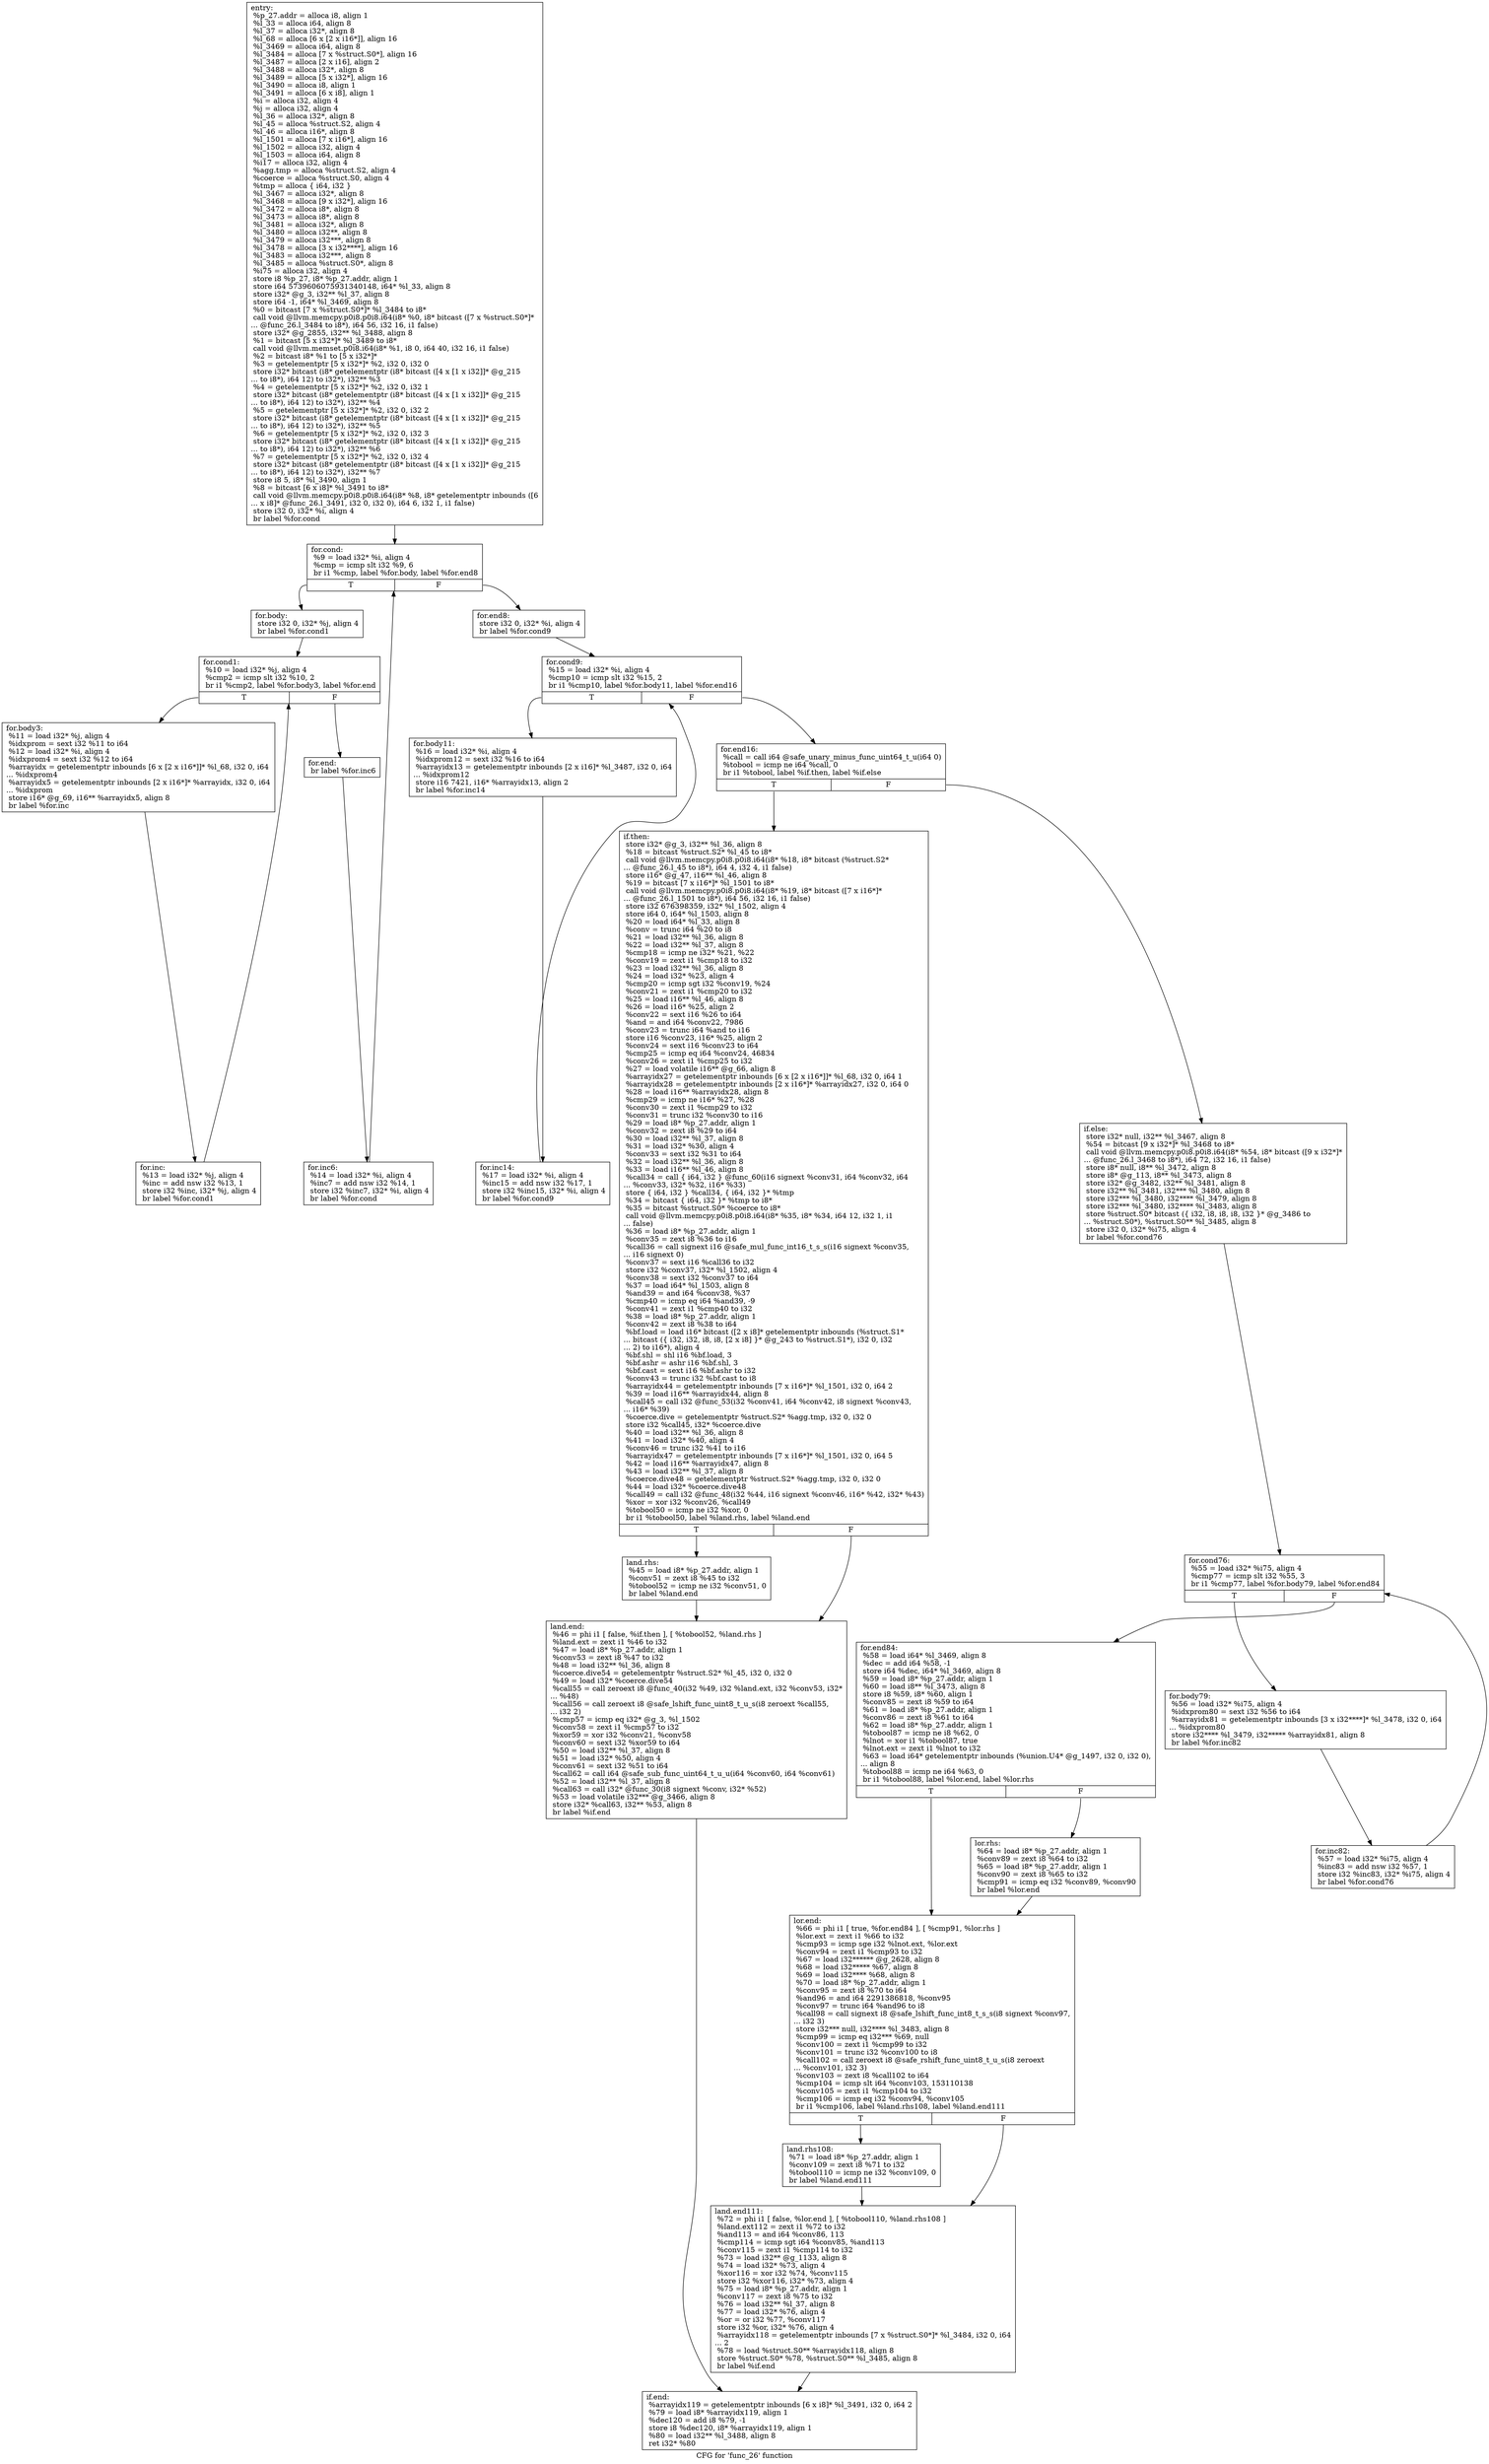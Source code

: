 digraph "CFG for 'func_26' function" {
	label="CFG for 'func_26' function";

	Node0xa7dd3f0 [shape=record,label="{entry:\l  %p_27.addr = alloca i8, align 1\l  %l_33 = alloca i64, align 8\l  %l_37 = alloca i32*, align 8\l  %l_68 = alloca [6 x [2 x i16*]], align 16\l  %l_3469 = alloca i64, align 8\l  %l_3484 = alloca [7 x %struct.S0*], align 16\l  %l_3487 = alloca [2 x i16], align 2\l  %l_3488 = alloca i32*, align 8\l  %l_3489 = alloca [5 x i32*], align 16\l  %l_3490 = alloca i8, align 1\l  %l_3491 = alloca [6 x i8], align 1\l  %i = alloca i32, align 4\l  %j = alloca i32, align 4\l  %l_36 = alloca i32*, align 8\l  %l_45 = alloca %struct.S2, align 4\l  %l_46 = alloca i16*, align 8\l  %l_1501 = alloca [7 x i16*], align 16\l  %l_1502 = alloca i32, align 4\l  %l_1503 = alloca i64, align 8\l  %i17 = alloca i32, align 4\l  %agg.tmp = alloca %struct.S2, align 4\l  %coerce = alloca %struct.S0, align 4\l  %tmp = alloca \{ i64, i32 \}\l  %l_3467 = alloca i32*, align 8\l  %l_3468 = alloca [9 x i32*], align 16\l  %l_3472 = alloca i8*, align 8\l  %l_3473 = alloca i8*, align 8\l  %l_3481 = alloca i32*, align 8\l  %l_3480 = alloca i32**, align 8\l  %l_3479 = alloca i32***, align 8\l  %l_3478 = alloca [3 x i32****], align 16\l  %l_3483 = alloca i32***, align 8\l  %l_3485 = alloca %struct.S0*, align 8\l  %i75 = alloca i32, align 4\l  store i8 %p_27, i8* %p_27.addr, align 1\l  store i64 5739606075931340148, i64* %l_33, align 8\l  store i32* @g_3, i32** %l_37, align 8\l  store i64 -1, i64* %l_3469, align 8\l  %0 = bitcast [7 x %struct.S0*]* %l_3484 to i8*\l  call void @llvm.memcpy.p0i8.p0i8.i64(i8* %0, i8* bitcast ([7 x %struct.S0*]*\l... @func_26.l_3484 to i8*), i64 56, i32 16, i1 false)\l  store i32* @g_2855, i32** %l_3488, align 8\l  %1 = bitcast [5 x i32*]* %l_3489 to i8*\l  call void @llvm.memset.p0i8.i64(i8* %1, i8 0, i64 40, i32 16, i1 false)\l  %2 = bitcast i8* %1 to [5 x i32*]*\l  %3 = getelementptr [5 x i32*]* %2, i32 0, i32 0\l  store i32* bitcast (i8* getelementptr (i8* bitcast ([4 x [1 x i32]]* @g_215\l... to i8*), i64 12) to i32*), i32** %3\l  %4 = getelementptr [5 x i32*]* %2, i32 0, i32 1\l  store i32* bitcast (i8* getelementptr (i8* bitcast ([4 x [1 x i32]]* @g_215\l... to i8*), i64 12) to i32*), i32** %4\l  %5 = getelementptr [5 x i32*]* %2, i32 0, i32 2\l  store i32* bitcast (i8* getelementptr (i8* bitcast ([4 x [1 x i32]]* @g_215\l... to i8*), i64 12) to i32*), i32** %5\l  %6 = getelementptr [5 x i32*]* %2, i32 0, i32 3\l  store i32* bitcast (i8* getelementptr (i8* bitcast ([4 x [1 x i32]]* @g_215\l... to i8*), i64 12) to i32*), i32** %6\l  %7 = getelementptr [5 x i32*]* %2, i32 0, i32 4\l  store i32* bitcast (i8* getelementptr (i8* bitcast ([4 x [1 x i32]]* @g_215\l... to i8*), i64 12) to i32*), i32** %7\l  store i8 5, i8* %l_3490, align 1\l  %8 = bitcast [6 x i8]* %l_3491 to i8*\l  call void @llvm.memcpy.p0i8.p0i8.i64(i8* %8, i8* getelementptr inbounds ([6\l... x i8]* @func_26.l_3491, i32 0, i32 0), i64 6, i32 1, i1 false)\l  store i32 0, i32* %i, align 4\l  br label %for.cond\l}"];
	Node0xa7dd3f0 -> Node0xa7dd420;
	Node0xa7dd420 [shape=record,label="{for.cond:                                         \l  %9 = load i32* %i, align 4\l  %cmp = icmp slt i32 %9, 6\l  br i1 %cmp, label %for.body, label %for.end8\l|{<s0>T|<s1>F}}"];
	Node0xa7dd420:s0 -> Node0xa7dd450;
	Node0xa7dd420:s1 -> Node0xa7fe588;
	Node0xa7dd450 [shape=record,label="{for.body:                                         \l  store i32 0, i32* %j, align 4\l  br label %for.cond1\l}"];
	Node0xa7dd450 -> Node0xa7fe498;
	Node0xa7fe498 [shape=record,label="{for.cond1:                                        \l  %10 = load i32* %j, align 4\l  %cmp2 = icmp slt i32 %10, 2\l  br i1 %cmp2, label %for.body3, label %for.end\l|{<s0>T|<s1>F}}"];
	Node0xa7fe498:s0 -> Node0xa7fe4c8;
	Node0xa7fe498:s1 -> Node0xa7fe528;
	Node0xa7fe4c8 [shape=record,label="{for.body3:                                        \l  %11 = load i32* %j, align 4\l  %idxprom = sext i32 %11 to i64\l  %12 = load i32* %i, align 4\l  %idxprom4 = sext i32 %12 to i64\l  %arrayidx = getelementptr inbounds [6 x [2 x i16*]]* %l_68, i32 0, i64\l... %idxprom4\l  %arrayidx5 = getelementptr inbounds [2 x i16*]* %arrayidx, i32 0, i64\l... %idxprom\l  store i16* @g_69, i16** %arrayidx5, align 8\l  br label %for.inc\l}"];
	Node0xa7fe4c8 -> Node0xa7fe4f8;
	Node0xa7fe4f8 [shape=record,label="{for.inc:                                          \l  %13 = load i32* %j, align 4\l  %inc = add nsw i32 %13, 1\l  store i32 %inc, i32* %j, align 4\l  br label %for.cond1\l}"];
	Node0xa7fe4f8 -> Node0xa7fe498;
	Node0xa7fe528 [shape=record,label="{for.end:                                          \l  br label %for.inc6\l}"];
	Node0xa7fe528 -> Node0xa7fe558;
	Node0xa7fe558 [shape=record,label="{for.inc6:                                         \l  %14 = load i32* %i, align 4\l  %inc7 = add nsw i32 %14, 1\l  store i32 %inc7, i32* %i, align 4\l  br label %for.cond\l}"];
	Node0xa7fe558 -> Node0xa7dd420;
	Node0xa7fe588 [shape=record,label="{for.end8:                                         \l  store i32 0, i32* %i, align 4\l  br label %for.cond9\l}"];
	Node0xa7fe588 -> Node0xa7fe5b8;
	Node0xa7fe5b8 [shape=record,label="{for.cond9:                                        \l  %15 = load i32* %i, align 4\l  %cmp10 = icmp slt i32 %15, 2\l  br i1 %cmp10, label %for.body11, label %for.end16\l|{<s0>T|<s1>F}}"];
	Node0xa7fe5b8:s0 -> Node0xa7fe5e8;
	Node0xa7fe5b8:s1 -> Node0xa7fe648;
	Node0xa7fe5e8 [shape=record,label="{for.body11:                                       \l  %16 = load i32* %i, align 4\l  %idxprom12 = sext i32 %16 to i64\l  %arrayidx13 = getelementptr inbounds [2 x i16]* %l_3487, i32 0, i64\l... %idxprom12\l  store i16 7421, i16* %arrayidx13, align 2\l  br label %for.inc14\l}"];
	Node0xa7fe5e8 -> Node0xa7fe618;
	Node0xa7fe618 [shape=record,label="{for.inc14:                                        \l  %17 = load i32* %i, align 4\l  %inc15 = add nsw i32 %17, 1\l  store i32 %inc15, i32* %i, align 4\l  br label %for.cond9\l}"];
	Node0xa7fe618 -> Node0xa7fe5b8;
	Node0xa7fe648 [shape=record,label="{for.end16:                                        \l  %call = call i64 @safe_unary_minus_func_uint64_t_u(i64 0)\l  %tobool = icmp ne i64 %call, 0\l  br i1 %tobool, label %if.then, label %if.else\l|{<s0>T|<s1>F}}"];
	Node0xa7fe648:s0 -> Node0xa7fe678;
	Node0xa7fe648:s1 -> Node0xa7fe708;
	Node0xa7fe678 [shape=record,label="{if.then:                                          \l  store i32* @g_3, i32** %l_36, align 8\l  %18 = bitcast %struct.S2* %l_45 to i8*\l  call void @llvm.memcpy.p0i8.p0i8.i64(i8* %18, i8* bitcast (%struct.S2*\l... @func_26.l_45 to i8*), i64 4, i32 4, i1 false)\l  store i16* @g_47, i16** %l_46, align 8\l  %19 = bitcast [7 x i16*]* %l_1501 to i8*\l  call void @llvm.memcpy.p0i8.p0i8.i64(i8* %19, i8* bitcast ([7 x i16*]*\l... @func_26.l_1501 to i8*), i64 56, i32 16, i1 false)\l  store i32 676398359, i32* %l_1502, align 4\l  store i64 0, i64* %l_1503, align 8\l  %20 = load i64* %l_33, align 8\l  %conv = trunc i64 %20 to i8\l  %21 = load i32** %l_36, align 8\l  %22 = load i32** %l_37, align 8\l  %cmp18 = icmp ne i32* %21, %22\l  %conv19 = zext i1 %cmp18 to i32\l  %23 = load i32** %l_36, align 8\l  %24 = load i32* %23, align 4\l  %cmp20 = icmp sgt i32 %conv19, %24\l  %conv21 = zext i1 %cmp20 to i32\l  %25 = load i16** %l_46, align 8\l  %26 = load i16* %25, align 2\l  %conv22 = sext i16 %26 to i64\l  %and = and i64 %conv22, 7986\l  %conv23 = trunc i64 %and to i16\l  store i16 %conv23, i16* %25, align 2\l  %conv24 = sext i16 %conv23 to i64\l  %cmp25 = icmp eq i64 %conv24, 46834\l  %conv26 = zext i1 %cmp25 to i32\l  %27 = load volatile i16** @g_66, align 8\l  %arrayidx27 = getelementptr inbounds [6 x [2 x i16*]]* %l_68, i32 0, i64 1\l  %arrayidx28 = getelementptr inbounds [2 x i16*]* %arrayidx27, i32 0, i64 0\l  %28 = load i16** %arrayidx28, align 8\l  %cmp29 = icmp ne i16* %27, %28\l  %conv30 = zext i1 %cmp29 to i32\l  %conv31 = trunc i32 %conv30 to i16\l  %29 = load i8* %p_27.addr, align 1\l  %conv32 = zext i8 %29 to i64\l  %30 = load i32** %l_37, align 8\l  %31 = load i32* %30, align 4\l  %conv33 = sext i32 %31 to i64\l  %32 = load i32** %l_36, align 8\l  %33 = load i16** %l_46, align 8\l  %call34 = call \{ i64, i32 \} @func_60(i16 signext %conv31, i64 %conv32, i64\l... %conv33, i32* %32, i16* %33)\l  store \{ i64, i32 \} %call34, \{ i64, i32 \}* %tmp\l  %34 = bitcast \{ i64, i32 \}* %tmp to i8*\l  %35 = bitcast %struct.S0* %coerce to i8*\l  call void @llvm.memcpy.p0i8.p0i8.i64(i8* %35, i8* %34, i64 12, i32 1, i1\l... false)\l  %36 = load i8* %p_27.addr, align 1\l  %conv35 = zext i8 %36 to i16\l  %call36 = call signext i16 @safe_mul_func_int16_t_s_s(i16 signext %conv35,\l... i16 signext 0)\l  %conv37 = sext i16 %call36 to i32\l  store i32 %conv37, i32* %l_1502, align 4\l  %conv38 = sext i32 %conv37 to i64\l  %37 = load i64* %l_1503, align 8\l  %and39 = and i64 %conv38, %37\l  %cmp40 = icmp eq i64 %and39, -9\l  %conv41 = zext i1 %cmp40 to i32\l  %38 = load i8* %p_27.addr, align 1\l  %conv42 = zext i8 %38 to i64\l  %bf.load = load i16* bitcast ([2 x i8]* getelementptr inbounds (%struct.S1*\l... bitcast (\{ i32, i32, i8, i8, [2 x i8] \}* @g_243 to %struct.S1*), i32 0, i32\l... 2) to i16*), align 4\l  %bf.shl = shl i16 %bf.load, 3\l  %bf.ashr = ashr i16 %bf.shl, 3\l  %bf.cast = sext i16 %bf.ashr to i32\l  %conv43 = trunc i32 %bf.cast to i8\l  %arrayidx44 = getelementptr inbounds [7 x i16*]* %l_1501, i32 0, i64 2\l  %39 = load i16** %arrayidx44, align 8\l  %call45 = call i32 @func_53(i32 %conv41, i64 %conv42, i8 signext %conv43,\l... i16* %39)\l  %coerce.dive = getelementptr %struct.S2* %agg.tmp, i32 0, i32 0\l  store i32 %call45, i32* %coerce.dive\l  %40 = load i32** %l_36, align 8\l  %41 = load i32* %40, align 4\l  %conv46 = trunc i32 %41 to i16\l  %arrayidx47 = getelementptr inbounds [7 x i16*]* %l_1501, i32 0, i64 5\l  %42 = load i16** %arrayidx47, align 8\l  %43 = load i32** %l_37, align 8\l  %coerce.dive48 = getelementptr %struct.S2* %agg.tmp, i32 0, i32 0\l  %44 = load i32* %coerce.dive48\l  %call49 = call i32 @func_48(i32 %44, i16 signext %conv46, i16* %42, i32* %43)\l  %xor = xor i32 %conv26, %call49\l  %tobool50 = icmp ne i32 %xor, 0\l  br i1 %tobool50, label %land.rhs, label %land.end\l|{<s0>T|<s1>F}}"];
	Node0xa7fe678:s0 -> Node0xa7fe6a8;
	Node0xa7fe678:s1 -> Node0xa7fe6d8;
	Node0xa7fe6a8 [shape=record,label="{land.rhs:                                         \l  %45 = load i8* %p_27.addr, align 1\l  %conv51 = zext i8 %45 to i32\l  %tobool52 = icmp ne i32 %conv51, 0\l  br label %land.end\l}"];
	Node0xa7fe6a8 -> Node0xa7fe6d8;
	Node0xa7fe6d8 [shape=record,label="{land.end:                                         \l  %46 = phi i1 [ false, %if.then ], [ %tobool52, %land.rhs ]\l  %land.ext = zext i1 %46 to i32\l  %47 = load i8* %p_27.addr, align 1\l  %conv53 = zext i8 %47 to i32\l  %48 = load i32** %l_36, align 8\l  %coerce.dive54 = getelementptr %struct.S2* %l_45, i32 0, i32 0\l  %49 = load i32* %coerce.dive54\l  %call55 = call zeroext i8 @func_40(i32 %49, i32 %land.ext, i32 %conv53, i32*\l... %48)\l  %call56 = call zeroext i8 @safe_lshift_func_uint8_t_u_s(i8 zeroext %call55,\l... i32 2)\l  %cmp57 = icmp eq i32* @g_3, %l_1502\l  %conv58 = zext i1 %cmp57 to i32\l  %xor59 = xor i32 %conv21, %conv58\l  %conv60 = sext i32 %xor59 to i64\l  %50 = load i32** %l_37, align 8\l  %51 = load i32* %50, align 4\l  %conv61 = sext i32 %51 to i64\l  %call62 = call i64 @safe_sub_func_uint64_t_u_u(i64 %conv60, i64 %conv61)\l  %52 = load i32** %l_37, align 8\l  %call63 = call i32* @func_30(i8 signext %conv, i32* %52)\l  %53 = load volatile i32*** @g_3466, align 8\l  store i32* %call63, i32** %53, align 8\l  br label %if.end\l}"];
	Node0xa7fe6d8 -> Node0xa7fe8b8;
	Node0xa7fe708 [shape=record,label="{if.else:                                          \l  store i32* null, i32** %l_3467, align 8\l  %54 = bitcast [9 x i32*]* %l_3468 to i8*\l  call void @llvm.memcpy.p0i8.p0i8.i64(i8* %54, i8* bitcast ([9 x i32*]*\l... @func_26.l_3468 to i8*), i64 72, i32 16, i1 false)\l  store i8* null, i8** %l_3472, align 8\l  store i8* @g_113, i8** %l_3473, align 8\l  store i32* @g_3482, i32** %l_3481, align 8\l  store i32** %l_3481, i32*** %l_3480, align 8\l  store i32*** %l_3480, i32**** %l_3479, align 8\l  store i32*** %l_3480, i32**** %l_3483, align 8\l  store %struct.S0* bitcast (\{ i32, i8, i8, i8, i32 \}* @g_3486 to\l... %struct.S0*), %struct.S0** %l_3485, align 8\l  store i32 0, i32* %i75, align 4\l  br label %for.cond76\l}"];
	Node0xa7fe708 -> Node0xa7fe738;
	Node0xa7fe738 [shape=record,label="{for.cond76:                                       \l  %55 = load i32* %i75, align 4\l  %cmp77 = icmp slt i32 %55, 3\l  br i1 %cmp77, label %for.body79, label %for.end84\l|{<s0>T|<s1>F}}"];
	Node0xa7fe738:s0 -> Node0xa7fe768;
	Node0xa7fe738:s1 -> Node0xa7fe7c8;
	Node0xa7fe768 [shape=record,label="{for.body79:                                       \l  %56 = load i32* %i75, align 4\l  %idxprom80 = sext i32 %56 to i64\l  %arrayidx81 = getelementptr inbounds [3 x i32****]* %l_3478, i32 0, i64\l... %idxprom80\l  store i32**** %l_3479, i32***** %arrayidx81, align 8\l  br label %for.inc82\l}"];
	Node0xa7fe768 -> Node0xa7fe798;
	Node0xa7fe798 [shape=record,label="{for.inc82:                                        \l  %57 = load i32* %i75, align 4\l  %inc83 = add nsw i32 %57, 1\l  store i32 %inc83, i32* %i75, align 4\l  br label %for.cond76\l}"];
	Node0xa7fe798 -> Node0xa7fe738;
	Node0xa7fe7c8 [shape=record,label="{for.end84:                                        \l  %58 = load i64* %l_3469, align 8\l  %dec = add i64 %58, -1\l  store i64 %dec, i64* %l_3469, align 8\l  %59 = load i8* %p_27.addr, align 1\l  %60 = load i8** %l_3473, align 8\l  store i8 %59, i8* %60, align 1\l  %conv85 = zext i8 %59 to i64\l  %61 = load i8* %p_27.addr, align 1\l  %conv86 = zext i8 %61 to i64\l  %62 = load i8* %p_27.addr, align 1\l  %tobool87 = icmp ne i8 %62, 0\l  %lnot = xor i1 %tobool87, true\l  %lnot.ext = zext i1 %lnot to i32\l  %63 = load i64* getelementptr inbounds (%union.U4* @g_1497, i32 0, i32 0),\l... align 8\l  %tobool88 = icmp ne i64 %63, 0\l  br i1 %tobool88, label %lor.end, label %lor.rhs\l|{<s0>T|<s1>F}}"];
	Node0xa7fe7c8:s0 -> Node0xa7fe828;
	Node0xa7fe7c8:s1 -> Node0xa7fe7f8;
	Node0xa7fe7f8 [shape=record,label="{lor.rhs:                                          \l  %64 = load i8* %p_27.addr, align 1\l  %conv89 = zext i8 %64 to i32\l  %65 = load i8* %p_27.addr, align 1\l  %conv90 = zext i8 %65 to i32\l  %cmp91 = icmp eq i32 %conv89, %conv90\l  br label %lor.end\l}"];
	Node0xa7fe7f8 -> Node0xa7fe828;
	Node0xa7fe828 [shape=record,label="{lor.end:                                          \l  %66 = phi i1 [ true, %for.end84 ], [ %cmp91, %lor.rhs ]\l  %lor.ext = zext i1 %66 to i32\l  %cmp93 = icmp sge i32 %lnot.ext, %lor.ext\l  %conv94 = zext i1 %cmp93 to i32\l  %67 = load i32****** @g_2628, align 8\l  %68 = load i32***** %67, align 8\l  %69 = load i32**** %68, align 8\l  %70 = load i8* %p_27.addr, align 1\l  %conv95 = zext i8 %70 to i64\l  %and96 = and i64 2291386818, %conv95\l  %conv97 = trunc i64 %and96 to i8\l  %call98 = call signext i8 @safe_lshift_func_int8_t_s_s(i8 signext %conv97,\l... i32 3)\l  store i32*** null, i32**** %l_3483, align 8\l  %cmp99 = icmp eq i32*** %69, null\l  %conv100 = zext i1 %cmp99 to i32\l  %conv101 = trunc i32 %conv100 to i8\l  %call102 = call zeroext i8 @safe_rshift_func_uint8_t_u_s(i8 zeroext\l... %conv101, i32 3)\l  %conv103 = zext i8 %call102 to i64\l  %cmp104 = icmp slt i64 %conv103, 153110138\l  %conv105 = zext i1 %cmp104 to i32\l  %cmp106 = icmp eq i32 %conv94, %conv105\l  br i1 %cmp106, label %land.rhs108, label %land.end111\l|{<s0>T|<s1>F}}"];
	Node0xa7fe828:s0 -> Node0xa7fe858;
	Node0xa7fe828:s1 -> Node0xa7fe888;
	Node0xa7fe858 [shape=record,label="{land.rhs108:                                      \l  %71 = load i8* %p_27.addr, align 1\l  %conv109 = zext i8 %71 to i32\l  %tobool110 = icmp ne i32 %conv109, 0\l  br label %land.end111\l}"];
	Node0xa7fe858 -> Node0xa7fe888;
	Node0xa7fe888 [shape=record,label="{land.end111:                                      \l  %72 = phi i1 [ false, %lor.end ], [ %tobool110, %land.rhs108 ]\l  %land.ext112 = zext i1 %72 to i32\l  %and113 = and i64 %conv86, 113\l  %cmp114 = icmp sgt i64 %conv85, %and113\l  %conv115 = zext i1 %cmp114 to i32\l  %73 = load i32** @g_1133, align 8\l  %74 = load i32* %73, align 4\l  %xor116 = xor i32 %74, %conv115\l  store i32 %xor116, i32* %73, align 4\l  %75 = load i8* %p_27.addr, align 1\l  %conv117 = zext i8 %75 to i32\l  %76 = load i32** %l_37, align 8\l  %77 = load i32* %76, align 4\l  %or = or i32 %77, %conv117\l  store i32 %or, i32* %76, align 4\l  %arrayidx118 = getelementptr inbounds [7 x %struct.S0*]* %l_3484, i32 0, i64\l... 2\l  %78 = load %struct.S0** %arrayidx118, align 8\l  store %struct.S0* %78, %struct.S0** %l_3485, align 8\l  br label %if.end\l}"];
	Node0xa7fe888 -> Node0xa7fe8b8;
	Node0xa7fe8b8 [shape=record,label="{if.end:                                           \l  %arrayidx119 = getelementptr inbounds [6 x i8]* %l_3491, i32 0, i64 2\l  %79 = load i8* %arrayidx119, align 1\l  %dec120 = add i8 %79, -1\l  store i8 %dec120, i8* %arrayidx119, align 1\l  %80 = load i32** %l_3488, align 8\l  ret i32* %80\l}"];
}
